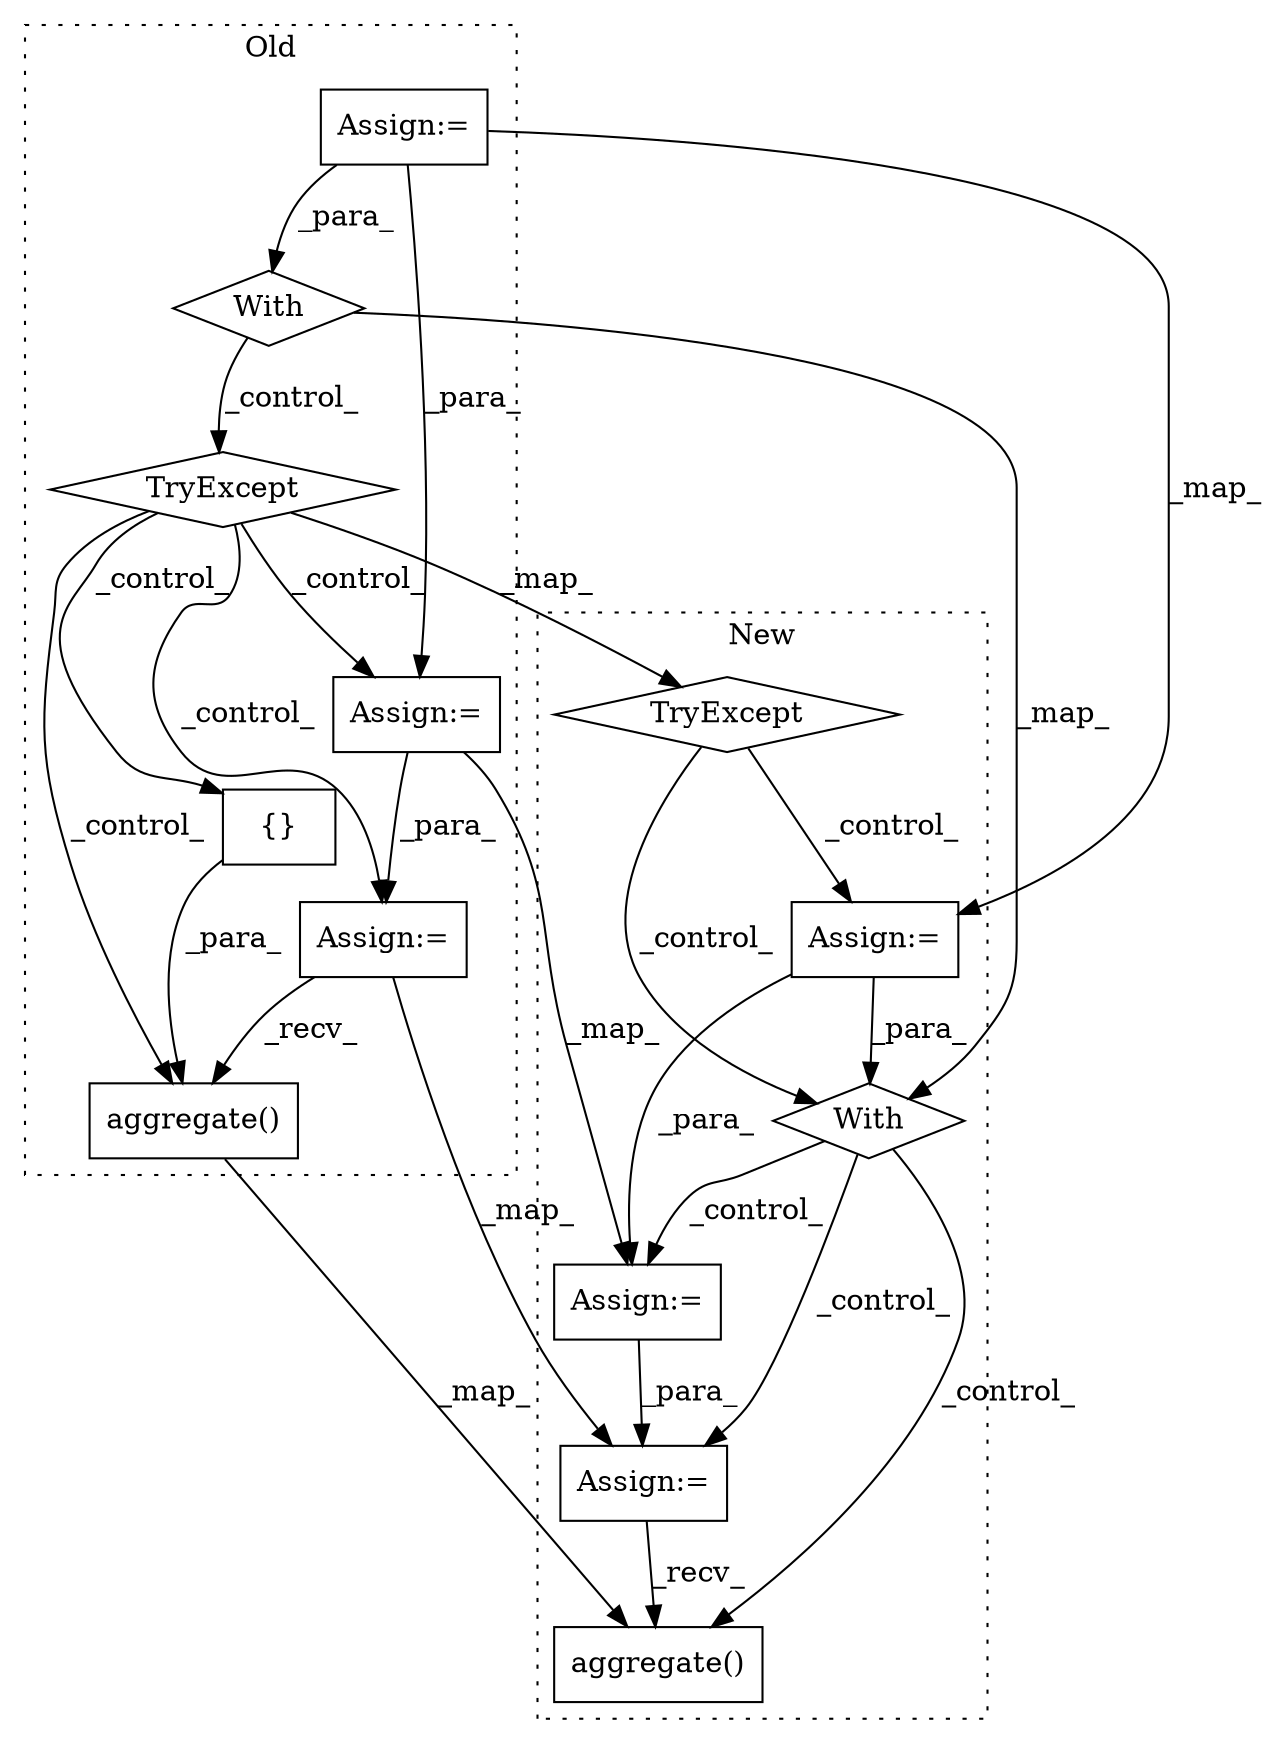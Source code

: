 digraph G {
subgraph cluster0 {
1 [label="aggregate()" a="75" s="94925,95651" l="24,1" shape="box"];
3 [label="TryExcept" a="71" s="94799" l="21" shape="diamond"];
6 [label="With" a="39" s="94764,94775" l="5,24" shape="diamond"];
7 [label="{}" a="95" s="95249,95265" l="1,1" shape="box"];
9 [label="Assign:=" a="68" s="94876" l="3" shape="box"];
11 [label="Assign:=" a="68" s="94822" l="3" shape="box"];
13 [label="Assign:=" a="68" s="94655" l="3" shape="box"];
label = "Old";
style="dotted";
}
subgraph cluster1 {
2 [label="aggregate()" a="75" s="72697,73353" l="24,1" shape="box"];
4 [label="TryExcept" a="71" s="72324" l="17" shape="diamond"];
5 [label="With" a="39" s="72553,72564" l="5,28" shape="diamond"];
8 [label="Assign:=" a="68" s="72648" l="3" shape="box"];
10 [label="Assign:=" a="68" s="72594" l="3" shape="box"];
12 [label="Assign:=" a="68" s="72436" l="3" shape="box"];
label = "New";
style="dotted";
}
1 -> 2 [label="_map_"];
3 -> 4 [label="_map_"];
3 -> 1 [label="_control_"];
3 -> 11 [label="_control_"];
3 -> 7 [label="_control_"];
3 -> 9 [label="_control_"];
4 -> 5 [label="_control_"];
4 -> 12 [label="_control_"];
5 -> 8 [label="_control_"];
5 -> 10 [label="_control_"];
5 -> 2 [label="_control_"];
6 -> 3 [label="_control_"];
6 -> 5 [label="_map_"];
7 -> 1 [label="_para_"];
8 -> 2 [label="_recv_"];
9 -> 8 [label="_map_"];
9 -> 1 [label="_recv_"];
10 -> 8 [label="_para_"];
11 -> 10 [label="_map_"];
11 -> 9 [label="_para_"];
12 -> 5 [label="_para_"];
12 -> 10 [label="_para_"];
13 -> 12 [label="_map_"];
13 -> 11 [label="_para_"];
13 -> 6 [label="_para_"];
}